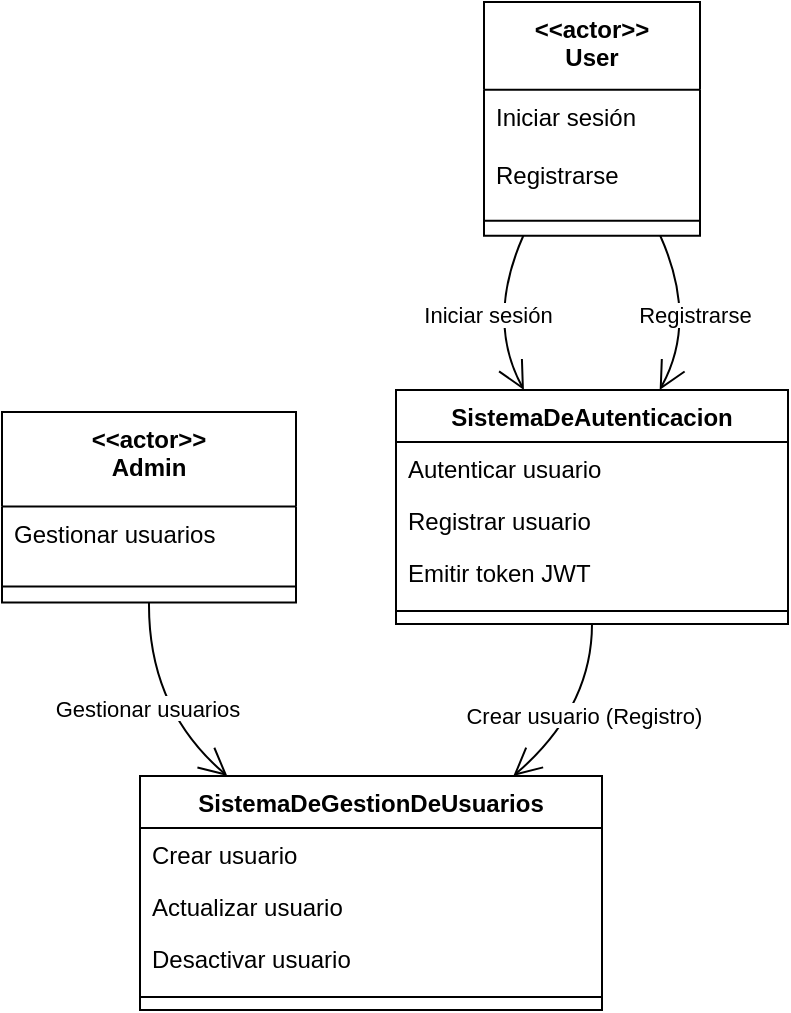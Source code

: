<mxfile version="23.1.5" type="google">
  <diagram name="Page-1" id="dJ4_8fYLarEpSmmS_u2b">
    <mxGraphModel grid="1" page="1" gridSize="10" guides="1" tooltips="1" connect="1" arrows="1" fold="1" pageScale="1" pageWidth="850" pageHeight="1100" math="0" shadow="0">
      <root>
        <mxCell id="0" />
        <mxCell id="1" parent="0" />
        <mxCell id="KnzwI4JcA5Hd-pDLnKJH-1" value="&lt;&lt;actor&gt;&gt;&#xa;User" style="swimlane;fontStyle=1;align=center;verticalAlign=top;childLayout=stackLayout;horizontal=1;startSize=43.875;horizontalStack=0;resizeParent=1;resizeParentMax=0;resizeLast=0;collapsible=0;marginBottom=0;" vertex="1" parent="1">
          <mxGeometry x="261" y="20" width="108" height="116.875" as="geometry" />
        </mxCell>
        <mxCell id="KnzwI4JcA5Hd-pDLnKJH-2" value="Iniciar sesión" style="text;strokeColor=none;fillColor=none;align=left;verticalAlign=top;spacingLeft=4;spacingRight=4;overflow=hidden;rotatable=0;points=[[0,0.5],[1,0.5]];portConstraint=eastwest;" vertex="1" parent="KnzwI4JcA5Hd-pDLnKJH-1">
          <mxGeometry y="43.875" width="108" height="29" as="geometry" />
        </mxCell>
        <mxCell id="KnzwI4JcA5Hd-pDLnKJH-3" value="Registrarse" style="text;strokeColor=none;fillColor=none;align=left;verticalAlign=top;spacingLeft=4;spacingRight=4;overflow=hidden;rotatable=0;points=[[0,0.5],[1,0.5]];portConstraint=eastwest;" vertex="1" parent="KnzwI4JcA5Hd-pDLnKJH-1">
          <mxGeometry y="72.875" width="108" height="29" as="geometry" />
        </mxCell>
        <mxCell id="KnzwI4JcA5Hd-pDLnKJH-4" style="line;strokeWidth=1;fillColor=none;align=left;verticalAlign=middle;spacingTop=-1;spacingLeft=3;spacingRight=3;rotatable=0;labelPosition=right;points=[];portConstraint=eastwest;strokeColor=inherit;" vertex="1" parent="KnzwI4JcA5Hd-pDLnKJH-1">
          <mxGeometry y="101.875" width="108" height="15" as="geometry" />
        </mxCell>
        <mxCell id="KnzwI4JcA5Hd-pDLnKJH-5" value="&lt;&lt;actor&gt;&gt;&#xa;Admin" style="swimlane;fontStyle=1;align=center;verticalAlign=top;childLayout=stackLayout;horizontal=1;startSize=47.25;horizontalStack=0;resizeParent=1;resizeParentMax=0;resizeLast=0;collapsible=0;marginBottom=0;" vertex="1" parent="1">
          <mxGeometry x="20" y="225" width="147" height="95.25" as="geometry" />
        </mxCell>
        <mxCell id="KnzwI4JcA5Hd-pDLnKJH-6" value="Gestionar usuarios" style="text;strokeColor=none;fillColor=none;align=left;verticalAlign=top;spacingLeft=4;spacingRight=4;overflow=hidden;rotatable=0;points=[[0,0.5],[1,0.5]];portConstraint=eastwest;" vertex="1" parent="KnzwI4JcA5Hd-pDLnKJH-5">
          <mxGeometry y="47.25" width="147" height="32" as="geometry" />
        </mxCell>
        <mxCell id="KnzwI4JcA5Hd-pDLnKJH-7" style="line;strokeWidth=1;fillColor=none;align=left;verticalAlign=middle;spacingTop=-1;spacingLeft=3;spacingRight=3;rotatable=0;labelPosition=right;points=[];portConstraint=eastwest;strokeColor=inherit;" vertex="1" parent="KnzwI4JcA5Hd-pDLnKJH-5">
          <mxGeometry y="79.25" width="147" height="16" as="geometry" />
        </mxCell>
        <mxCell id="KnzwI4JcA5Hd-pDLnKJH-8" value="SistemaDeAutenticacion" style="swimlane;fontStyle=1;align=center;verticalAlign=top;childLayout=stackLayout;horizontal=1;startSize=26;horizontalStack=0;resizeParent=1;resizeParentMax=0;resizeLast=0;collapsible=0;marginBottom=0;" vertex="1" parent="1">
          <mxGeometry x="217" y="214" width="196" height="117" as="geometry" />
        </mxCell>
        <mxCell id="KnzwI4JcA5Hd-pDLnKJH-9" value="Autenticar usuario" style="text;strokeColor=none;fillColor=none;align=left;verticalAlign=top;spacingLeft=4;spacingRight=4;overflow=hidden;rotatable=0;points=[[0,0.5],[1,0.5]];portConstraint=eastwest;" vertex="1" parent="KnzwI4JcA5Hd-pDLnKJH-8">
          <mxGeometry y="26" width="196" height="26" as="geometry" />
        </mxCell>
        <mxCell id="KnzwI4JcA5Hd-pDLnKJH-10" value="Registrar usuario" style="text;strokeColor=none;fillColor=none;align=left;verticalAlign=top;spacingLeft=4;spacingRight=4;overflow=hidden;rotatable=0;points=[[0,0.5],[1,0.5]];portConstraint=eastwest;" vertex="1" parent="KnzwI4JcA5Hd-pDLnKJH-8">
          <mxGeometry y="52" width="196" height="26" as="geometry" />
        </mxCell>
        <mxCell id="KnzwI4JcA5Hd-pDLnKJH-11" value="Emitir token JWT" style="text;strokeColor=none;fillColor=none;align=left;verticalAlign=top;spacingLeft=4;spacingRight=4;overflow=hidden;rotatable=0;points=[[0,0.5],[1,0.5]];portConstraint=eastwest;" vertex="1" parent="KnzwI4JcA5Hd-pDLnKJH-8">
          <mxGeometry y="78" width="196" height="26" as="geometry" />
        </mxCell>
        <mxCell id="KnzwI4JcA5Hd-pDLnKJH-12" style="line;strokeWidth=1;fillColor=none;align=left;verticalAlign=middle;spacingTop=-1;spacingLeft=3;spacingRight=3;rotatable=0;labelPosition=right;points=[];portConstraint=eastwest;strokeColor=inherit;" vertex="1" parent="KnzwI4JcA5Hd-pDLnKJH-8">
          <mxGeometry y="104" width="196" height="13" as="geometry" />
        </mxCell>
        <mxCell id="KnzwI4JcA5Hd-pDLnKJH-13" value="SistemaDeGestionDeUsuarios" style="swimlane;fontStyle=1;align=center;verticalAlign=top;childLayout=stackLayout;horizontal=1;startSize=26;horizontalStack=0;resizeParent=1;resizeParentMax=0;resizeLast=0;collapsible=0;marginBottom=0;" vertex="1" parent="1">
          <mxGeometry x="89" y="407" width="231" height="117" as="geometry" />
        </mxCell>
        <mxCell id="KnzwI4JcA5Hd-pDLnKJH-14" value="Crear usuario" style="text;strokeColor=none;fillColor=none;align=left;verticalAlign=top;spacingLeft=4;spacingRight=4;overflow=hidden;rotatable=0;points=[[0,0.5],[1,0.5]];portConstraint=eastwest;" vertex="1" parent="KnzwI4JcA5Hd-pDLnKJH-13">
          <mxGeometry y="26" width="231" height="26" as="geometry" />
        </mxCell>
        <mxCell id="KnzwI4JcA5Hd-pDLnKJH-15" value="Actualizar usuario" style="text;strokeColor=none;fillColor=none;align=left;verticalAlign=top;spacingLeft=4;spacingRight=4;overflow=hidden;rotatable=0;points=[[0,0.5],[1,0.5]];portConstraint=eastwest;" vertex="1" parent="KnzwI4JcA5Hd-pDLnKJH-13">
          <mxGeometry y="52" width="231" height="26" as="geometry" />
        </mxCell>
        <mxCell id="KnzwI4JcA5Hd-pDLnKJH-16" value="Desactivar usuario" style="text;strokeColor=none;fillColor=none;align=left;verticalAlign=top;spacingLeft=4;spacingRight=4;overflow=hidden;rotatable=0;points=[[0,0.5],[1,0.5]];portConstraint=eastwest;" vertex="1" parent="KnzwI4JcA5Hd-pDLnKJH-13">
          <mxGeometry y="78" width="231" height="26" as="geometry" />
        </mxCell>
        <mxCell id="KnzwI4JcA5Hd-pDLnKJH-17" style="line;strokeWidth=1;fillColor=none;align=left;verticalAlign=middle;spacingTop=-1;spacingLeft=3;spacingRight=3;rotatable=0;labelPosition=right;points=[];portConstraint=eastwest;strokeColor=inherit;" vertex="1" parent="KnzwI4JcA5Hd-pDLnKJH-13">
          <mxGeometry y="104" width="231" height="13" as="geometry" />
        </mxCell>
        <mxCell id="KnzwI4JcA5Hd-pDLnKJH-18" value="Iniciar sesión" style="curved=1;startArrow=none;endArrow=open;endSize=12;exitX=0.182;exitY=1;entryX=0.325;entryY=-0.004;rounded=0;" edge="1" parent="1" source="KnzwI4JcA5Hd-pDLnKJH-1" target="KnzwI4JcA5Hd-pDLnKJH-8">
          <mxGeometry relative="1" as="geometry">
            <Array as="points">
              <mxPoint x="262" y="179" />
            </Array>
          </mxGeometry>
        </mxCell>
        <mxCell id="KnzwI4JcA5Hd-pDLnKJH-19" value="Registrarse" style="curved=1;startArrow=none;endArrow=open;endSize=12;exitX=0.816;exitY=1;entryX=0.674;entryY=-0.004;rounded=0;" edge="1" parent="1" source="KnzwI4JcA5Hd-pDLnKJH-1" target="KnzwI4JcA5Hd-pDLnKJH-8">
          <mxGeometry relative="1" as="geometry">
            <Array as="points">
              <mxPoint x="368" y="179" />
            </Array>
          </mxGeometry>
        </mxCell>
        <mxCell id="KnzwI4JcA5Hd-pDLnKJH-20" value="Gestionar usuarios" style="curved=1;startArrow=none;endArrow=open;endSize=12;exitX=0.5;exitY=0.993;entryX=0.189;entryY=0;rounded=0;" edge="1" parent="1" source="KnzwI4JcA5Hd-pDLnKJH-5" target="KnzwI4JcA5Hd-pDLnKJH-13">
          <mxGeometry relative="1" as="geometry">
            <Array as="points">
              <mxPoint x="93" y="373" />
            </Array>
          </mxGeometry>
        </mxCell>
        <mxCell id="KnzwI4JcA5Hd-pDLnKJH-21" value="Crear usuario (Registro)" style="curved=1;startArrow=none;endArrow=open;endSize=12;exitX=0.5;exitY=0.996;entryX=0.808;entryY=0;rounded=0;" edge="1" parent="1" source="KnzwI4JcA5Hd-pDLnKJH-8" target="KnzwI4JcA5Hd-pDLnKJH-13">
          <mxGeometry relative="1" as="geometry">
            <Array as="points">
              <mxPoint x="315" y="373" />
            </Array>
          </mxGeometry>
        </mxCell>
      </root>
    </mxGraphModel>
  </diagram>
</mxfile>
